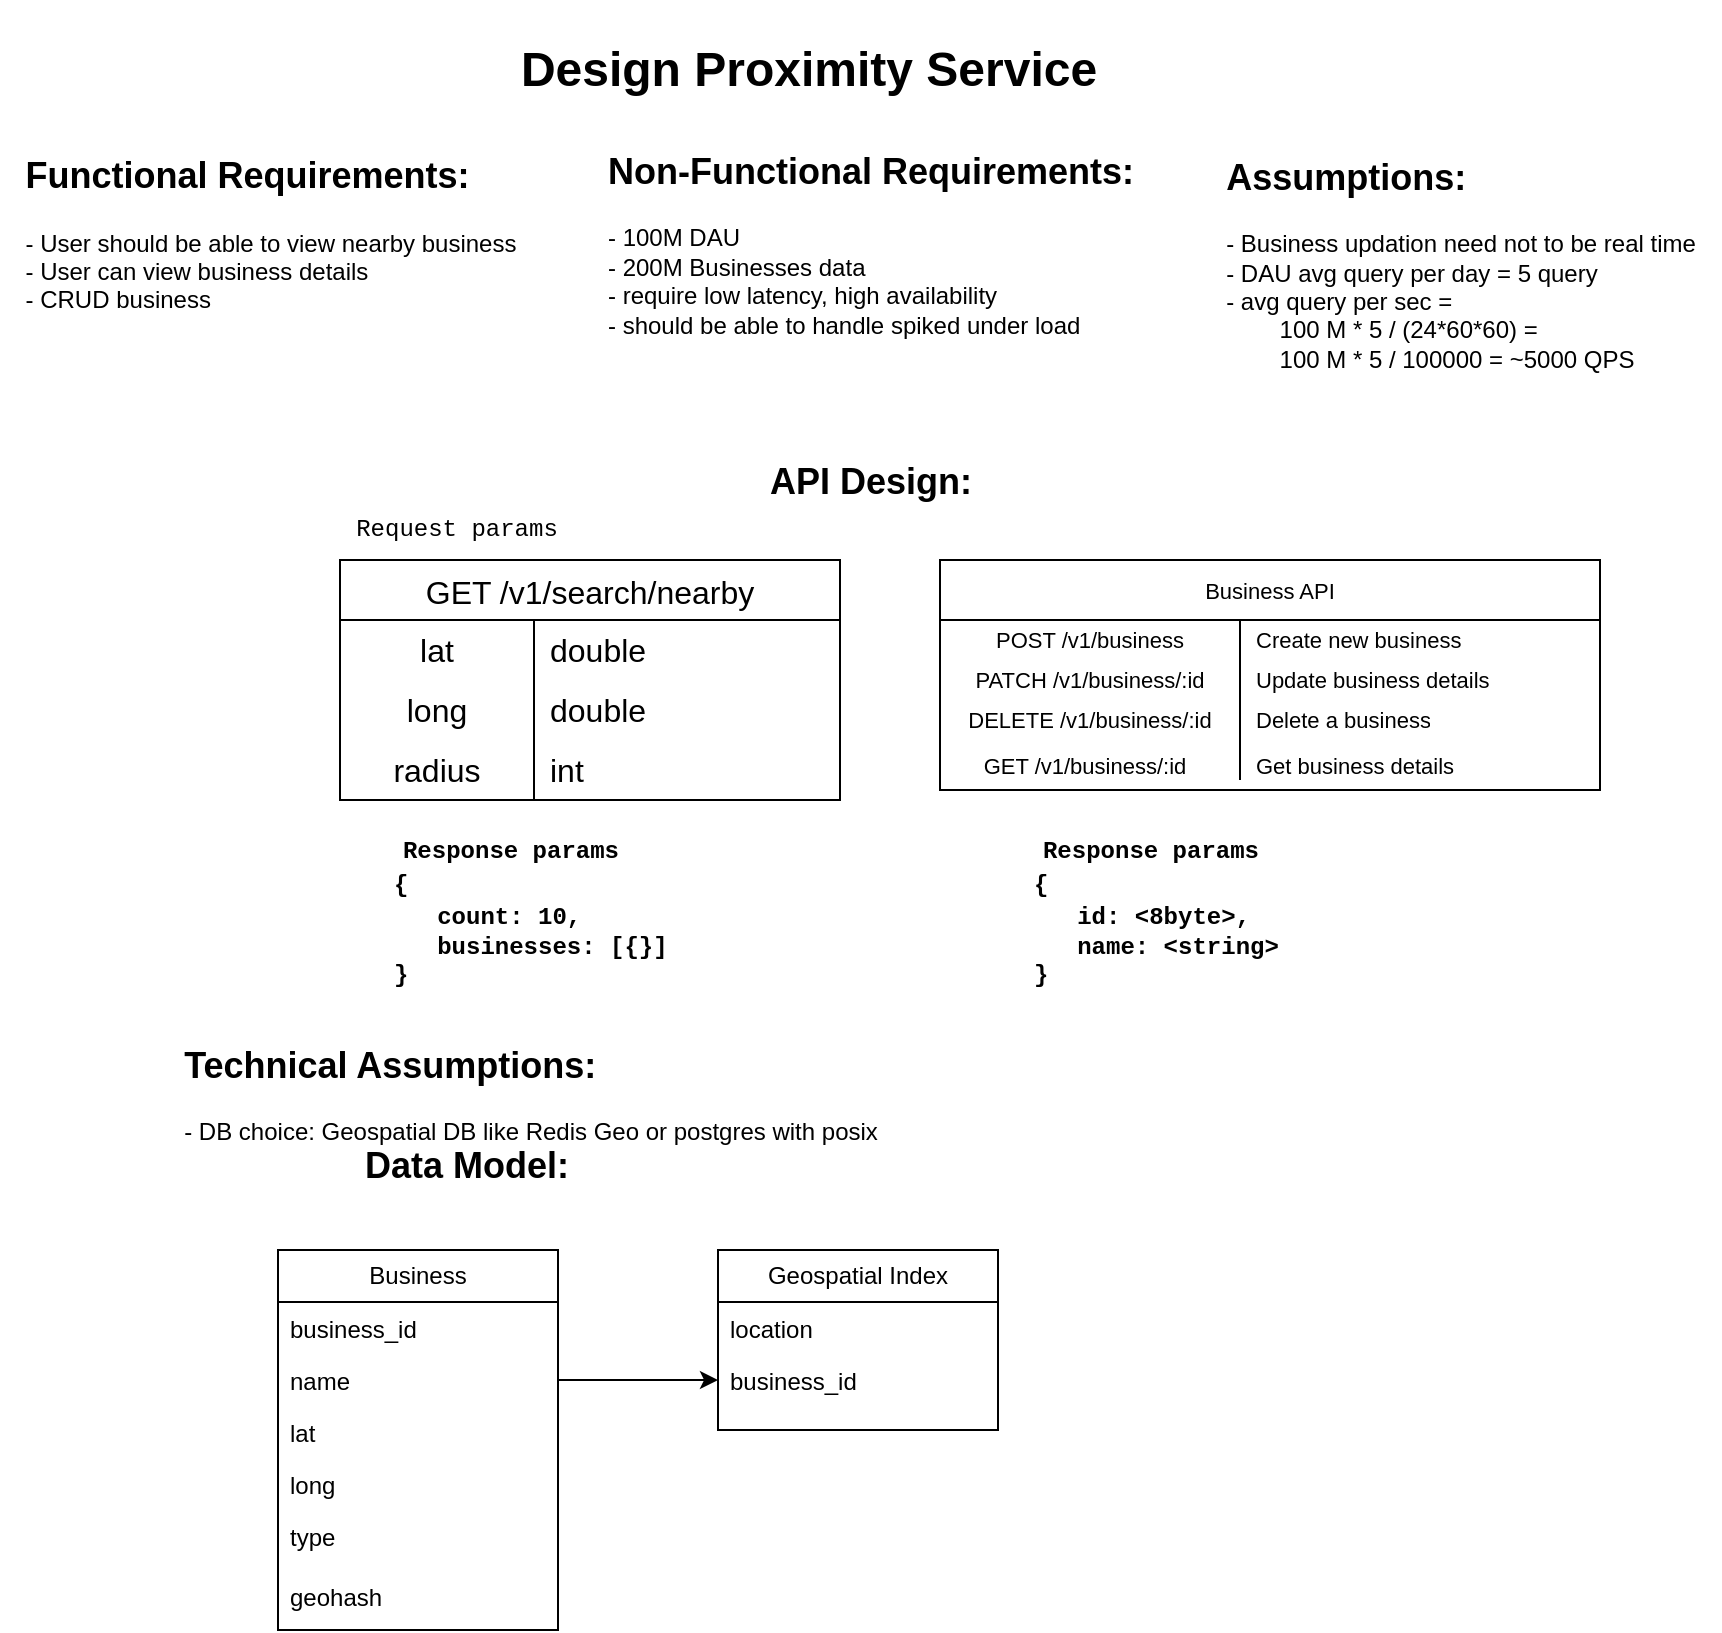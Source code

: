 <mxfile version="23.1.5" type="github">
  <diagram name="Page-1" id="MbEVAt4NnHHUbrUbkBMt">
    <mxGraphModel dx="1193" dy="655" grid="1" gridSize="10" guides="1" tooltips="1" connect="1" arrows="1" fold="1" page="1" pageScale="1" pageWidth="827" pageHeight="1169" math="0" shadow="0">
      <root>
        <mxCell id="0" />
        <mxCell id="1" parent="0" />
        <mxCell id="XMpGwNp4SiRAKkERTzAP-1" value="&lt;h1&gt;Design Proximity Service&lt;/h1&gt;" style="text;html=1;align=center;verticalAlign=middle;resizable=0;points=[];autosize=1;strokeColor=none;fillColor=none;" vertex="1" parent="1">
          <mxGeometry x="259" y="20" width="310" height="70" as="geometry" />
        </mxCell>
        <mxCell id="XMpGwNp4SiRAKkERTzAP-2" value="&lt;h2 style=&quot;text-align: left;&quot;&gt;&lt;span style=&quot;background-color: initial;&quot;&gt;Functional Requirements:&lt;/span&gt;&lt;/h2&gt;&lt;div style=&quot;text-align: left;&quot;&gt;&lt;span style=&quot;background-color: initial;&quot;&gt;- User should be able to view nearby business&lt;/span&gt;&lt;/div&gt;&lt;div style=&quot;text-align: left;&quot;&gt;&lt;span style=&quot;background-color: initial;&quot;&gt;- User can view business details&lt;/span&gt;&lt;/div&gt;&lt;div style=&quot;text-align: left;&quot;&gt;&lt;span style=&quot;background-color: initial;&quot;&gt;- CRUD business&lt;/span&gt;&lt;/div&gt;" style="text;html=1;align=center;verticalAlign=middle;resizable=0;points=[];autosize=1;strokeColor=none;fillColor=none;" vertex="1" parent="1">
          <mxGeometry x="10" y="75" width="270" height="110" as="geometry" />
        </mxCell>
        <mxCell id="XMpGwNp4SiRAKkERTzAP-3" value="&lt;h2 style=&quot;text-align: left;&quot;&gt;&lt;span style=&quot;background-color: initial;&quot;&gt;Non-Functional Requirements:&lt;/span&gt;&lt;/h2&gt;&lt;div style=&quot;text-align: left;&quot;&gt;&lt;span style=&quot;background-color: initial;&quot;&gt;- 100M DAU&lt;/span&gt;&lt;/div&gt;&lt;div style=&quot;text-align: left;&quot;&gt;&lt;span style=&quot;background-color: initial;&quot;&gt;- 200M Businesses data&lt;/span&gt;&lt;/div&gt;&lt;div style=&quot;text-align: left;&quot;&gt;&lt;span style=&quot;background-color: initial;&quot;&gt;- require low latency, high availability&lt;/span&gt;&lt;/div&gt;&lt;div style=&quot;text-align: left;&quot;&gt;&lt;span style=&quot;background-color: initial;&quot;&gt;- should be able to handle spiked under load&lt;/span&gt;&lt;/div&gt;" style="text;html=1;align=center;verticalAlign=middle;resizable=0;points=[];autosize=1;strokeColor=none;fillColor=none;" vertex="1" parent="1">
          <mxGeometry x="300" y="75" width="290" height="120" as="geometry" />
        </mxCell>
        <mxCell id="XMpGwNp4SiRAKkERTzAP-4" value="&lt;h2 style=&quot;text-align: left;&quot;&gt;&lt;span style=&quot;background-color: initial;&quot;&gt;Assumptions:&lt;/span&gt;&lt;/h2&gt;&lt;div style=&quot;text-align: left;&quot;&gt;&lt;span style=&quot;background-color: initial;&quot;&gt;- Business updation need not to be real time&lt;/span&gt;&lt;/div&gt;&lt;div style=&quot;text-align: left;&quot;&gt;&lt;span style=&quot;background-color: initial;&quot;&gt;- DAU avg query per day = 5 query&lt;/span&gt;&lt;/div&gt;&lt;div style=&quot;text-align: left;&quot;&gt;&lt;span style=&quot;background-color: initial;&quot;&gt;- avg query per sec =&amp;nbsp;&lt;/span&gt;&lt;/div&gt;&lt;div style=&quot;text-align: left;&quot;&gt;&lt;span style=&quot;background-color: initial;&quot;&gt;&lt;span style=&quot;white-space: pre;&quot;&gt;&#x9;&lt;/span&gt;100 M * 5 / (24*60*60) =&lt;br&gt;&lt;span style=&quot;white-space: pre;&quot;&gt;&#x9;&lt;/span&gt;100 M * 5 / 100000 = ~5000 QPS&lt;br&gt;&lt;/span&gt;&lt;/div&gt;" style="text;html=1;align=center;verticalAlign=middle;resizable=0;points=[];autosize=1;strokeColor=none;fillColor=none;" vertex="1" parent="1">
          <mxGeometry x="610" y="75" width="260" height="140" as="geometry" />
        </mxCell>
        <mxCell id="XMpGwNp4SiRAKkERTzAP-6" value="&lt;h2 style=&quot;text-align: left;&quot;&gt;Data Model:&lt;/h2&gt;&lt;div&gt;&lt;br&gt;&lt;/div&gt;" style="text;html=1;align=center;verticalAlign=middle;resizable=0;points=[];autosize=1;strokeColor=none;fillColor=none;" vertex="1" parent="1">
          <mxGeometry x="178" y="570" width="130" height="80" as="geometry" />
        </mxCell>
        <mxCell id="XMpGwNp4SiRAKkERTzAP-36" style="edgeStyle=orthogonalEdgeStyle;rounded=0;orthogonalLoop=1;jettySize=auto;html=1;" edge="1" parent="1" source="XMpGwNp4SiRAKkERTzAP-25">
          <mxGeometry relative="1" as="geometry">
            <mxPoint x="369" y="710" as="targetPoint" />
          </mxGeometry>
        </mxCell>
        <mxCell id="XMpGwNp4SiRAKkERTzAP-35" value="" style="group" vertex="1" connectable="0" parent="1">
          <mxGeometry x="369" y="645" width="140" height="110" as="geometry" />
        </mxCell>
        <mxCell id="XMpGwNp4SiRAKkERTzAP-29" value="Geospatial Index" style="swimlane;fontStyle=0;childLayout=stackLayout;horizontal=1;startSize=26;fillColor=none;horizontalStack=0;resizeParent=1;resizeParentMax=0;resizeLast=0;collapsible=1;marginBottom=0;whiteSpace=wrap;html=1;container=1;movable=1;resizable=1;rotatable=1;deletable=1;editable=1;locked=0;connectable=1;" vertex="1" parent="XMpGwNp4SiRAKkERTzAP-35">
          <mxGeometry width="140" height="90" as="geometry" />
        </mxCell>
        <mxCell id="XMpGwNp4SiRAKkERTzAP-32" value="business_id" style="text;strokeColor=none;fillColor=none;align=left;verticalAlign=top;spacingLeft=4;spacingRight=4;overflow=hidden;rotatable=0;points=[[0,0.5],[1,0.5]];portConstraint=eastwest;whiteSpace=wrap;html=1;" vertex="1" parent="XMpGwNp4SiRAKkERTzAP-35">
          <mxGeometry y="52" width="140" height="26" as="geometry" />
        </mxCell>
        <mxCell id="XMpGwNp4SiRAKkERTzAP-31" value="location" style="text;strokeColor=none;fillColor=none;align=left;verticalAlign=top;spacingLeft=4;spacingRight=4;overflow=hidden;rotatable=0;points=[[0,0.5],[1,0.5]];portConstraint=eastwest;whiteSpace=wrap;html=1;" vertex="1" parent="XMpGwNp4SiRAKkERTzAP-35">
          <mxGeometry y="26" width="140" height="26" as="geometry" />
        </mxCell>
        <mxCell id="XMpGwNp4SiRAKkERTzAP-37" value="" style="group;movable=1;resizable=1;rotatable=1;deletable=1;editable=1;locked=0;connectable=1;" vertex="1" connectable="0" parent="1">
          <mxGeometry x="149" y="645" width="140" height="190" as="geometry" />
        </mxCell>
        <mxCell id="XMpGwNp4SiRAKkERTzAP-23" value="Business" style="swimlane;fontStyle=0;childLayout=stackLayout;horizontal=1;startSize=26;fillColor=none;horizontalStack=0;resizeParent=1;resizeParentMax=0;resizeLast=0;collapsible=1;marginBottom=0;whiteSpace=wrap;html=1;container=0;movable=0;resizable=0;rotatable=0;deletable=0;editable=0;locked=1;connectable=0;" vertex="1" parent="XMpGwNp4SiRAKkERTzAP-37">
          <mxGeometry width="140" height="190" as="geometry" />
        </mxCell>
        <mxCell id="XMpGwNp4SiRAKkERTzAP-24" value="business_id" style="text;strokeColor=none;fillColor=none;align=left;verticalAlign=top;spacingLeft=4;spacingRight=4;overflow=hidden;rotatable=1;points=[[0,0.5],[1,0.5]];portConstraint=eastwest;whiteSpace=wrap;html=1;movable=1;resizable=1;deletable=1;editable=1;locked=0;connectable=1;" vertex="1" parent="XMpGwNp4SiRAKkERTzAP-37">
          <mxGeometry y="26" width="140" height="26" as="geometry" />
        </mxCell>
        <mxCell id="XMpGwNp4SiRAKkERTzAP-25" value="name" style="text;strokeColor=none;fillColor=none;align=left;verticalAlign=top;spacingLeft=4;spacingRight=4;overflow=hidden;rotatable=0;points=[[0,0.5],[1,0.5]];portConstraint=eastwest;whiteSpace=wrap;html=1;movable=0;resizable=0;deletable=0;editable=0;locked=1;connectable=0;" vertex="1" parent="XMpGwNp4SiRAKkERTzAP-37">
          <mxGeometry y="52" width="140" height="26" as="geometry" />
        </mxCell>
        <mxCell id="XMpGwNp4SiRAKkERTzAP-26" value="lat" style="text;strokeColor=none;fillColor=none;align=left;verticalAlign=top;spacingLeft=4;spacingRight=4;overflow=hidden;rotatable=0;points=[[0,0.5],[1,0.5]];portConstraint=eastwest;whiteSpace=wrap;html=1;movable=0;resizable=0;deletable=0;editable=0;locked=1;connectable=0;" vertex="1" parent="XMpGwNp4SiRAKkERTzAP-37">
          <mxGeometry y="78" width="140" height="26" as="geometry" />
        </mxCell>
        <mxCell id="XMpGwNp4SiRAKkERTzAP-27" value="long" style="text;strokeColor=none;fillColor=none;align=left;verticalAlign=top;spacingLeft=4;spacingRight=4;overflow=hidden;rotatable=0;points=[[0,0.5],[1,0.5]];portConstraint=eastwest;whiteSpace=wrap;html=1;movable=0;resizable=0;deletable=0;editable=0;locked=1;connectable=0;" vertex="1" parent="XMpGwNp4SiRAKkERTzAP-37">
          <mxGeometry y="104" width="140" height="26" as="geometry" />
        </mxCell>
        <mxCell id="XMpGwNp4SiRAKkERTzAP-28" value="type" style="text;strokeColor=none;fillColor=none;align=left;verticalAlign=top;spacingLeft=4;spacingRight=4;overflow=hidden;rotatable=0;points=[[0,0.5],[1,0.5]];portConstraint=eastwest;whiteSpace=wrap;html=1;movable=0;resizable=0;deletable=0;editable=0;locked=1;connectable=0;" vertex="1" parent="XMpGwNp4SiRAKkERTzAP-37">
          <mxGeometry y="130" width="140" height="26" as="geometry" />
        </mxCell>
        <mxCell id="XMpGwNp4SiRAKkERTzAP-34" value="geohash" style="text;strokeColor=none;fillColor=none;align=left;verticalAlign=top;spacingLeft=4;spacingRight=4;overflow=hidden;rotatable=0;points=[[0,0.5],[1,0.5]];portConstraint=eastwest;whiteSpace=wrap;html=1;movable=0;resizable=0;deletable=0;editable=0;locked=1;connectable=0;" vertex="1" parent="XMpGwNp4SiRAKkERTzAP-37">
          <mxGeometry y="160" width="140" height="26" as="geometry" />
        </mxCell>
        <mxCell id="XMpGwNp4SiRAKkERTzAP-40" value="&lt;h2 style=&quot;text-align: left;&quot;&gt;&lt;span style=&quot;background-color: initial;&quot;&gt;Technical Assumptions:&lt;/span&gt;&lt;/h2&gt;&lt;div style=&quot;text-align: left;&quot;&gt;&lt;span style=&quot;background-color: initial;&quot;&gt;- DB choice: Geospatial DB like Redis Geo or postgres with posix&lt;/span&gt;&lt;/div&gt;" style="text;html=1;align=center;verticalAlign=middle;resizable=0;points=[];autosize=1;strokeColor=none;fillColor=none;" vertex="1" parent="1">
          <mxGeometry x="90" y="520" width="370" height="80" as="geometry" />
        </mxCell>
        <mxCell id="XMpGwNp4SiRAKkERTzAP-41" value="&lt;h2 style=&quot;text-align: left;&quot;&gt;&lt;span style=&quot;background-color: initial;&quot;&gt;API Design:&lt;/span&gt;&lt;/h2&gt;&lt;div style=&quot;text-align: left;&quot;&gt;&lt;br&gt;&lt;/div&gt;" style="text;html=1;align=center;verticalAlign=middle;resizable=0;points=[];autosize=1;strokeColor=none;fillColor=none;" vertex="1" parent="1">
          <mxGeometry x="385" y="228" width="120" height="80" as="geometry" />
        </mxCell>
        <mxCell id="XMpGwNp4SiRAKkERTzAP-55" value="GET /v1/search/nearby" style="shape=table;startSize=30;container=1;collapsible=0;childLayout=tableLayout;fixedRows=1;rowLines=0;fontStyle=0;strokeColor=default;fontSize=16;" vertex="1" parent="1">
          <mxGeometry x="180" y="300" width="250" height="120" as="geometry" />
        </mxCell>
        <mxCell id="XMpGwNp4SiRAKkERTzAP-56" value="" style="shape=tableRow;horizontal=0;startSize=0;swimlaneHead=0;swimlaneBody=0;top=0;left=0;bottom=0;right=0;collapsible=0;dropTarget=0;fillColor=none;points=[[0,0.5],[1,0.5]];portConstraint=eastwest;strokeColor=inherit;fontSize=16;" vertex="1" parent="XMpGwNp4SiRAKkERTzAP-55">
          <mxGeometry y="30" width="250" height="30" as="geometry" />
        </mxCell>
        <mxCell id="XMpGwNp4SiRAKkERTzAP-57" value="lat" style="shape=partialRectangle;html=1;whiteSpace=wrap;connectable=0;fillColor=none;top=0;left=0;bottom=0;right=0;overflow=hidden;pointerEvents=1;strokeColor=inherit;fontSize=16;" vertex="1" parent="XMpGwNp4SiRAKkERTzAP-56">
          <mxGeometry width="97" height="30" as="geometry">
            <mxRectangle width="97" height="30" as="alternateBounds" />
          </mxGeometry>
        </mxCell>
        <mxCell id="XMpGwNp4SiRAKkERTzAP-58" value="double" style="shape=partialRectangle;html=1;whiteSpace=wrap;connectable=0;fillColor=none;top=0;left=0;bottom=0;right=0;align=left;spacingLeft=6;overflow=hidden;strokeColor=inherit;fontSize=16;" vertex="1" parent="XMpGwNp4SiRAKkERTzAP-56">
          <mxGeometry x="97" width="153" height="30" as="geometry">
            <mxRectangle width="153" height="30" as="alternateBounds" />
          </mxGeometry>
        </mxCell>
        <mxCell id="XMpGwNp4SiRAKkERTzAP-59" value="" style="shape=tableRow;horizontal=0;startSize=0;swimlaneHead=0;swimlaneBody=0;top=0;left=0;bottom=0;right=0;collapsible=0;dropTarget=0;fillColor=none;points=[[0,0.5],[1,0.5]];portConstraint=eastwest;strokeColor=inherit;fontSize=16;" vertex="1" parent="XMpGwNp4SiRAKkERTzAP-55">
          <mxGeometry y="60" width="250" height="30" as="geometry" />
        </mxCell>
        <mxCell id="XMpGwNp4SiRAKkERTzAP-60" value="long" style="shape=partialRectangle;html=1;whiteSpace=wrap;connectable=0;fillColor=none;top=0;left=0;bottom=0;right=0;overflow=hidden;strokeColor=inherit;fontSize=16;" vertex="1" parent="XMpGwNp4SiRAKkERTzAP-59">
          <mxGeometry width="97" height="30" as="geometry">
            <mxRectangle width="97" height="30" as="alternateBounds" />
          </mxGeometry>
        </mxCell>
        <mxCell id="XMpGwNp4SiRAKkERTzAP-61" value="double" style="shape=partialRectangle;html=1;whiteSpace=wrap;connectable=0;fillColor=none;top=0;left=0;bottom=0;right=0;align=left;spacingLeft=6;overflow=hidden;strokeColor=inherit;fontSize=16;" vertex="1" parent="XMpGwNp4SiRAKkERTzAP-59">
          <mxGeometry x="97" width="153" height="30" as="geometry">
            <mxRectangle width="153" height="30" as="alternateBounds" />
          </mxGeometry>
        </mxCell>
        <mxCell id="XMpGwNp4SiRAKkERTzAP-62" value="" style="shape=tableRow;horizontal=0;startSize=0;swimlaneHead=0;swimlaneBody=0;top=0;left=0;bottom=0;right=0;collapsible=0;dropTarget=0;fillColor=none;points=[[0,0.5],[1,0.5]];portConstraint=eastwest;strokeColor=inherit;fontSize=16;" vertex="1" parent="XMpGwNp4SiRAKkERTzAP-55">
          <mxGeometry y="90" width="250" height="30" as="geometry" />
        </mxCell>
        <mxCell id="XMpGwNp4SiRAKkERTzAP-63" value="radius" style="shape=partialRectangle;html=1;whiteSpace=wrap;connectable=0;fillColor=none;top=0;left=0;bottom=0;right=0;overflow=hidden;strokeColor=inherit;fontSize=16;" vertex="1" parent="XMpGwNp4SiRAKkERTzAP-62">
          <mxGeometry width="97" height="30" as="geometry">
            <mxRectangle width="97" height="30" as="alternateBounds" />
          </mxGeometry>
        </mxCell>
        <mxCell id="XMpGwNp4SiRAKkERTzAP-64" value="int" style="shape=partialRectangle;html=1;whiteSpace=wrap;connectable=0;fillColor=none;top=0;left=0;bottom=0;right=0;align=left;spacingLeft=6;overflow=hidden;strokeColor=inherit;fontSize=16;" vertex="1" parent="XMpGwNp4SiRAKkERTzAP-62">
          <mxGeometry x="97" width="153" height="30" as="geometry">
            <mxRectangle width="153" height="30" as="alternateBounds" />
          </mxGeometry>
        </mxCell>
        <mxCell id="XMpGwNp4SiRAKkERTzAP-85" value="&lt;div style=&quot;&quot;&gt;&lt;span style=&quot;font-family: &amp;quot;Courier New&amp;quot;; background-color: initial;&quot;&gt;&lt;b&gt;{&amp;nbsp;&lt;/b&gt;&lt;/span&gt;&lt;/div&gt;&lt;div style=&quot;&quot;&gt;&lt;span style=&quot;font-family: &amp;quot;Courier New&amp;quot;; background-color: initial;&quot;&gt;&lt;b&gt;&amp;nbsp; &amp;nbsp;count: 10,&lt;/b&gt;&lt;/span&gt;&lt;/div&gt;&lt;div style=&quot;&quot;&gt;&lt;span style=&quot;background-color: initial; font-family: &amp;quot;Courier New&amp;quot;;&quot;&gt;&lt;b&gt;&amp;nbsp; &amp;nbsp;businesses: [{}]&lt;/b&gt;&lt;/span&gt;&lt;/div&gt;&lt;font face=&quot;Courier New&quot;&gt;&lt;div style=&quot;&quot;&gt;&lt;span style=&quot;background-color: initial;&quot;&gt;&lt;b&gt;}&lt;/b&gt;&lt;/span&gt;&lt;/div&gt;&lt;/font&gt;" style="text;html=1;align=left;verticalAlign=middle;resizable=0;points=[];autosize=1;strokeColor=none;fillColor=none;" vertex="1" parent="1">
          <mxGeometry x="205" y="450" width="160" height="70" as="geometry" />
        </mxCell>
        <mxCell id="XMpGwNp4SiRAKkERTzAP-86" value="Request params" style="text;html=1;align=center;verticalAlign=middle;resizable=0;points=[];autosize=1;strokeColor=none;fillColor=none;fontFamily=Courier New;" vertex="1" parent="1">
          <mxGeometry x="178" y="270" width="120" height="30" as="geometry" />
        </mxCell>
        <mxCell id="XMpGwNp4SiRAKkERTzAP-87" value="&lt;font face=&quot;Courier New&quot;&gt;&lt;b&gt;Response params&lt;/b&gt;&lt;/font&gt;" style="text;html=1;align=center;verticalAlign=middle;resizable=0;points=[];autosize=1;strokeColor=none;fillColor=none;" vertex="1" parent="1">
          <mxGeometry x="200" y="430" width="130" height="30" as="geometry" />
        </mxCell>
        <mxCell id="XMpGwNp4SiRAKkERTzAP-88" value="&lt;div style=&quot;&quot;&gt;&lt;span style=&quot;font-family: &amp;quot;Courier New&amp;quot;; background-color: initial;&quot;&gt;&lt;b&gt;{&amp;nbsp;&lt;/b&gt;&lt;/span&gt;&lt;/div&gt;&lt;div style=&quot;&quot;&gt;&lt;span style=&quot;font-family: &amp;quot;Courier New&amp;quot;; background-color: initial;&quot;&gt;&lt;b&gt;&amp;nbsp; &amp;nbsp;id: &amp;lt;8byte&amp;gt;,&lt;br&gt;&amp;nbsp; &amp;nbsp;name: &amp;lt;string&amp;gt;&lt;/b&gt;&lt;/span&gt;&lt;/div&gt;&lt;font face=&quot;Courier New&quot;&gt;&lt;div style=&quot;&quot;&gt;&lt;span style=&quot;background-color: initial;&quot;&gt;&lt;b&gt;}&lt;/b&gt;&lt;/span&gt;&lt;/div&gt;&lt;/font&gt;" style="text;html=1;align=left;verticalAlign=middle;resizable=0;points=[];autosize=1;strokeColor=none;fillColor=none;" vertex="1" parent="1">
          <mxGeometry x="525" y="450" width="150" height="70" as="geometry" />
        </mxCell>
        <mxCell id="XMpGwNp4SiRAKkERTzAP-89" value="&lt;font face=&quot;Courier New&quot;&gt;&lt;b&gt;Response params&lt;/b&gt;&lt;/font&gt;" style="text;html=1;align=center;verticalAlign=middle;resizable=0;points=[];autosize=1;strokeColor=none;fillColor=none;" vertex="1" parent="1">
          <mxGeometry x="520" y="430" width="130" height="30" as="geometry" />
        </mxCell>
        <mxCell id="XMpGwNp4SiRAKkERTzAP-90" value="" style="shape=tableRow;horizontal=0;startSize=0;swimlaneHead=0;swimlaneBody=0;top=0;left=0;bottom=0;right=0;collapsible=0;dropTarget=0;fillColor=none;points=[[0,0.5],[1,0.5]];portConstraint=eastwest;strokeColor=inherit;fontSize=11;" vertex="1" parent="1">
          <mxGeometry x="480" y="390" width="330" height="20" as="geometry" />
        </mxCell>
        <mxCell id="XMpGwNp4SiRAKkERTzAP-95" value="" style="group" vertex="1" connectable="0" parent="1">
          <mxGeometry x="480" y="300" width="330" height="115" as="geometry" />
        </mxCell>
        <mxCell id="XMpGwNp4SiRAKkERTzAP-75" value="Business API" style="shape=table;startSize=30;container=1;collapsible=0;childLayout=tableLayout;fixedRows=1;rowLines=0;fontStyle=0;strokeColor=default;fontSize=11;movable=1;resizable=1;rotatable=1;deletable=1;editable=1;locked=0;connectable=1;strokeWidth=1;swimlaneLine=1;columnLines=1;" vertex="1" parent="XMpGwNp4SiRAKkERTzAP-95">
          <mxGeometry width="330" height="115" as="geometry" />
        </mxCell>
        <mxCell id="XMpGwNp4SiRAKkERTzAP-76" value="" style="shape=tableRow;horizontal=0;startSize=0;swimlaneHead=0;swimlaneBody=0;top=0;left=0;bottom=0;right=0;collapsible=0;dropTarget=0;fillColor=none;points=[[0,0.5],[1,0.5]];portConstraint=eastwest;strokeColor=inherit;fontSize=11;" vertex="1" parent="XMpGwNp4SiRAKkERTzAP-75">
          <mxGeometry y="30" width="330" height="20" as="geometry" />
        </mxCell>
        <mxCell id="XMpGwNp4SiRAKkERTzAP-77" value="POST /v1/business" style="shape=partialRectangle;html=1;whiteSpace=wrap;connectable=0;fillColor=none;top=0;left=0;bottom=0;right=0;overflow=hidden;pointerEvents=1;strokeColor=inherit;fontSize=11;align=center;" vertex="1" parent="XMpGwNp4SiRAKkERTzAP-76">
          <mxGeometry width="150" height="20" as="geometry">
            <mxRectangle width="150" height="20" as="alternateBounds" />
          </mxGeometry>
        </mxCell>
        <mxCell id="XMpGwNp4SiRAKkERTzAP-78" value="Create new business" style="shape=partialRectangle;html=1;whiteSpace=wrap;connectable=0;fillColor=none;top=0;left=0;bottom=0;right=0;align=left;spacingLeft=6;overflow=hidden;strokeColor=inherit;fontSize=11;" vertex="1" parent="XMpGwNp4SiRAKkERTzAP-76">
          <mxGeometry x="150" width="180" height="20" as="geometry">
            <mxRectangle width="180" height="20" as="alternateBounds" />
          </mxGeometry>
        </mxCell>
        <mxCell id="XMpGwNp4SiRAKkERTzAP-79" value="" style="shape=tableRow;horizontal=0;startSize=0;swimlaneHead=0;swimlaneBody=0;top=0;left=0;bottom=0;right=0;collapsible=0;dropTarget=0;fillColor=none;points=[[0,0.5],[1,0.5]];portConstraint=eastwest;strokeColor=inherit;fontSize=11;" vertex="1" parent="XMpGwNp4SiRAKkERTzAP-75">
          <mxGeometry y="50" width="330" height="20" as="geometry" />
        </mxCell>
        <mxCell id="XMpGwNp4SiRAKkERTzAP-80" value="PATCH /v1/business/:id" style="shape=partialRectangle;html=1;whiteSpace=wrap;connectable=0;fillColor=none;top=0;left=0;bottom=0;right=0;overflow=hidden;strokeColor=inherit;fontSize=11;align=center;" vertex="1" parent="XMpGwNp4SiRAKkERTzAP-79">
          <mxGeometry width="150" height="20" as="geometry">
            <mxRectangle width="150" height="20" as="alternateBounds" />
          </mxGeometry>
        </mxCell>
        <mxCell id="XMpGwNp4SiRAKkERTzAP-81" value="Update business details" style="shape=partialRectangle;html=1;whiteSpace=wrap;connectable=0;fillColor=none;top=0;left=0;bottom=0;right=0;align=left;spacingLeft=6;overflow=hidden;strokeColor=inherit;fontSize=11;" vertex="1" parent="XMpGwNp4SiRAKkERTzAP-79">
          <mxGeometry x="150" width="180" height="20" as="geometry">
            <mxRectangle width="180" height="20" as="alternateBounds" />
          </mxGeometry>
        </mxCell>
        <mxCell id="XMpGwNp4SiRAKkERTzAP-82" value="" style="shape=tableRow;horizontal=0;startSize=0;swimlaneHead=0;swimlaneBody=0;top=0;left=0;bottom=0;right=0;collapsible=0;dropTarget=0;fillColor=none;points=[[0,0.5],[1,0.5]];portConstraint=eastwest;strokeColor=inherit;fontSize=11;" vertex="1" parent="XMpGwNp4SiRAKkERTzAP-75">
          <mxGeometry y="70" width="330" height="20" as="geometry" />
        </mxCell>
        <mxCell id="XMpGwNp4SiRAKkERTzAP-83" value="DELETE /v1/business/:id" style="shape=partialRectangle;html=1;whiteSpace=wrap;connectable=0;fillColor=none;top=0;left=0;bottom=0;right=0;overflow=hidden;strokeColor=inherit;fontSize=11;align=center;" vertex="1" parent="XMpGwNp4SiRAKkERTzAP-82">
          <mxGeometry width="150" height="20" as="geometry">
            <mxRectangle width="150" height="20" as="alternateBounds" />
          </mxGeometry>
        </mxCell>
        <mxCell id="XMpGwNp4SiRAKkERTzAP-84" value="Delete a business" style="shape=partialRectangle;html=1;whiteSpace=wrap;connectable=0;fillColor=none;top=0;left=0;bottom=0;right=0;align=left;spacingLeft=6;overflow=hidden;strokeColor=inherit;fontSize=11;" vertex="1" parent="XMpGwNp4SiRAKkERTzAP-82">
          <mxGeometry x="150" width="180" height="20" as="geometry">
            <mxRectangle width="180" height="20" as="alternateBounds" />
          </mxGeometry>
        </mxCell>
        <mxCell id="XMpGwNp4SiRAKkERTzAP-93" value="GET /v1/business/:id" style="shape=partialRectangle;html=1;whiteSpace=wrap;connectable=0;fillColor=none;top=0;left=0;bottom=0;right=0;overflow=hidden;strokeColor=inherit;fontSize=11;align=center;" vertex="1" parent="XMpGwNp4SiRAKkERTzAP-95">
          <mxGeometry y="93" width="145" height="20" as="geometry">
            <mxRectangle width="145" height="20" as="alternateBounds" />
          </mxGeometry>
        </mxCell>
        <mxCell id="XMpGwNp4SiRAKkERTzAP-92" value="Get business details" style="shape=partialRectangle;html=1;whiteSpace=wrap;connectable=0;top=0;left=0;bottom=0;right=0;align=left;spacingLeft=6;overflow=hidden;fontSize=11;labelBorderColor=none;labelBackgroundColor=none;perimeterSpacing=0;fillColor=none;gradientColor=none;strokeColor=none;" vertex="1" parent="XMpGwNp4SiRAKkERTzAP-95">
          <mxGeometry x="150" y="93" width="180" height="20" as="geometry">
            <mxRectangle width="185" height="20" as="alternateBounds" />
          </mxGeometry>
        </mxCell>
        <mxCell id="XMpGwNp4SiRAKkERTzAP-96" value="" style="endArrow=none;html=1;rounded=0;" edge="1" parent="XMpGwNp4SiRAKkERTzAP-95">
          <mxGeometry width="50" height="50" relative="1" as="geometry">
            <mxPoint x="150" y="110" as="sourcePoint" />
            <mxPoint x="150" y="80" as="targetPoint" />
          </mxGeometry>
        </mxCell>
      </root>
    </mxGraphModel>
  </diagram>
</mxfile>
